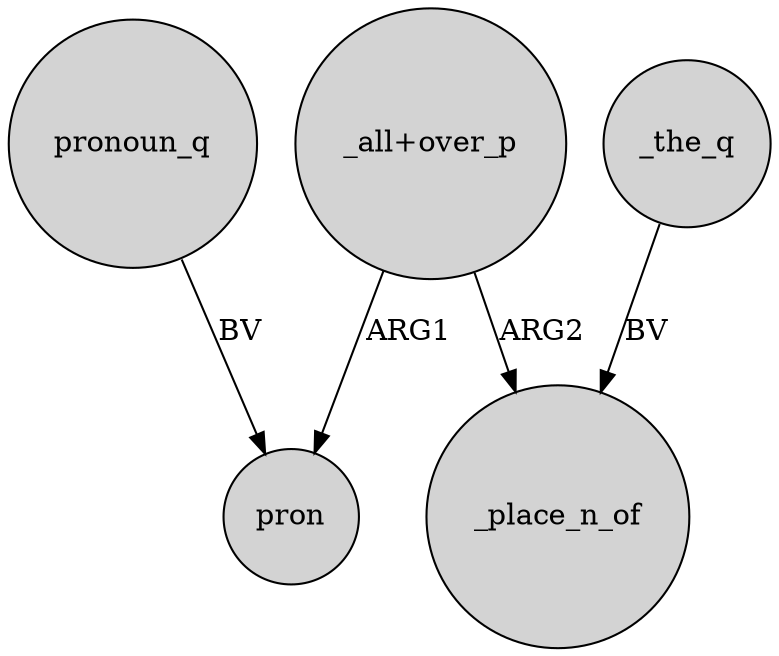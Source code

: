 digraph {
	node [shape=circle style=filled]
	"_all+over_p" -> pron [label=ARG1]
	_the_q -> _place_n_of [label=BV]
	"_all+over_p" -> _place_n_of [label=ARG2]
	pronoun_q -> pron [label=BV]
}
